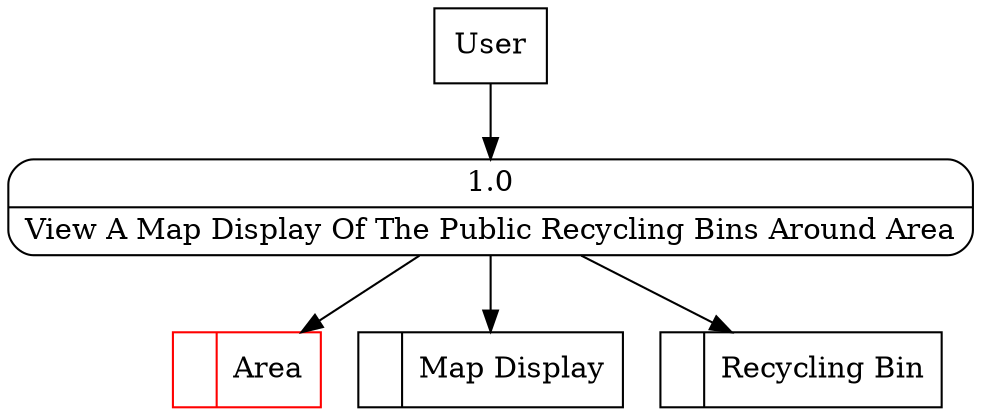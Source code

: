 digraph dfd2{ 
node[shape=record]
200 [label="<f0>  |<f1> Area " color=red];
201 [label="<f0>  |<f1> Map Display " ];
202 [label="<f0>  |<f1> Recycling Bin " ];
203 [label="User" shape=box];
204 [label="{<f0> 1.0|<f1> View A Map Display Of The Public Recycling Bins Around Area }" shape=Mrecord];
203 -> 204
204 -> 201
204 -> 202
204 -> 200
}
